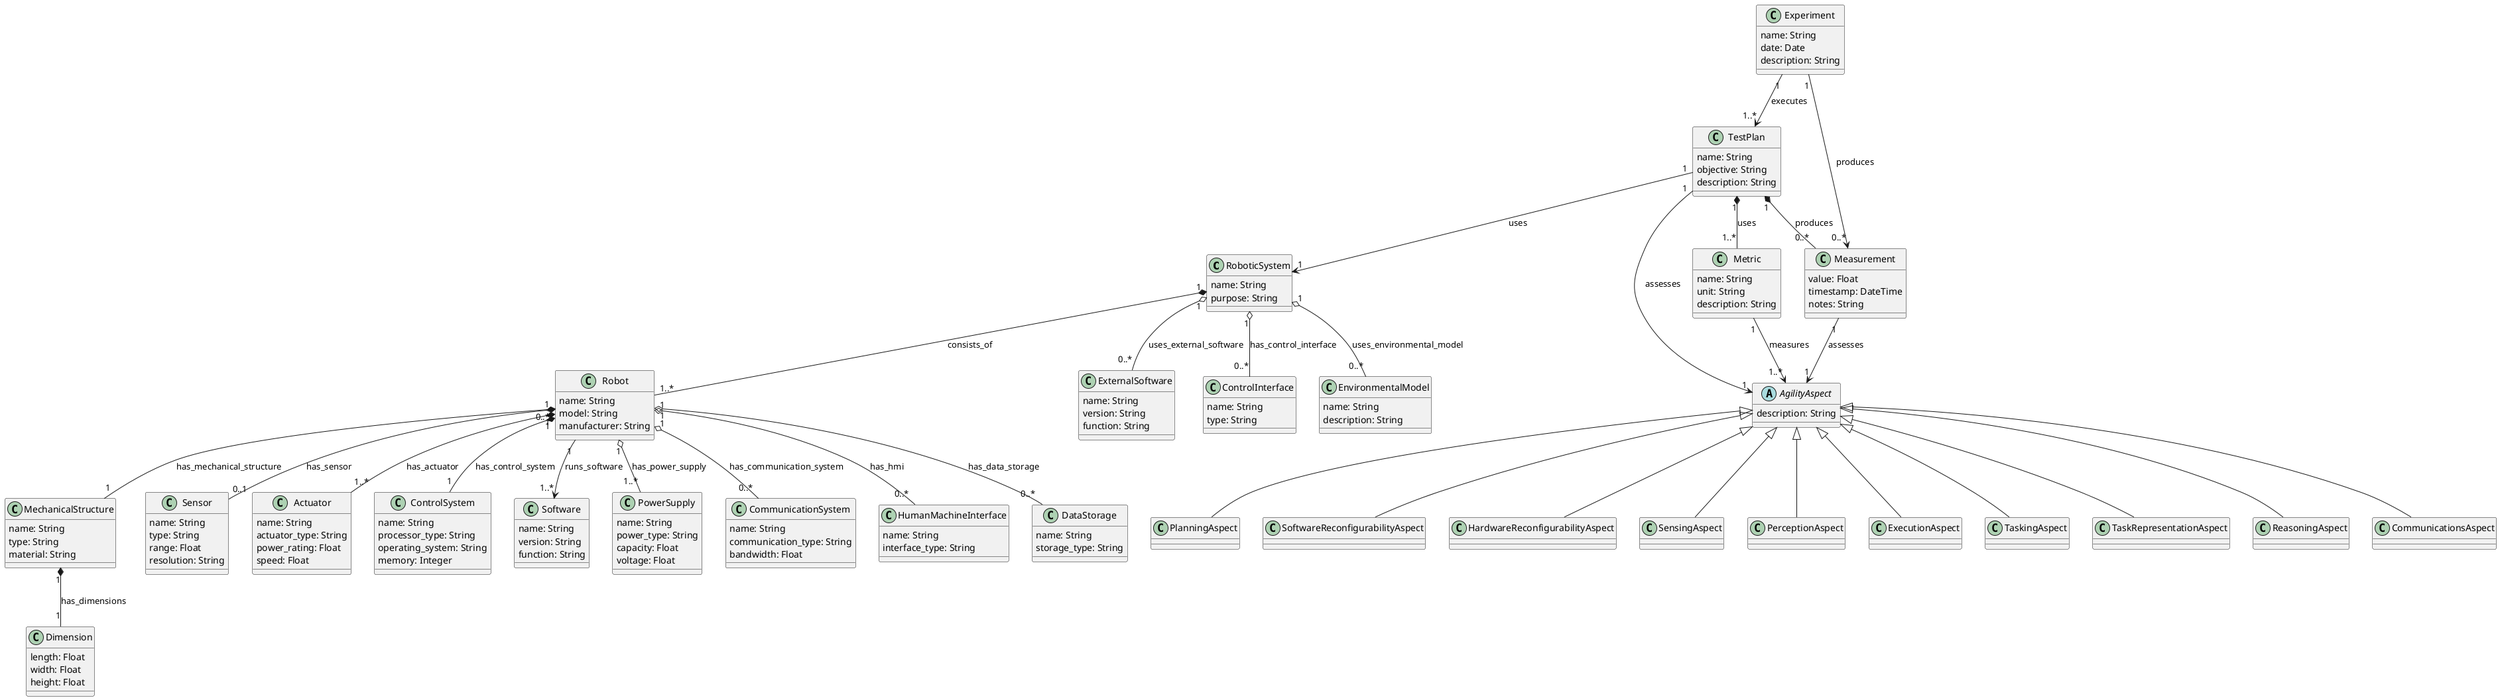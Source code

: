 @startuml

' Define Classes
class RoboticSystem {
    name: String
    purpose: String
}

class Robot {
    name: String
    model: String
    manufacturer: String
}

class MechanicalStructure {
    name: String
    type: String
    material: String
}

class Dimension {
    length: Float
    width: Float
    height: Float
}

class Sensor {
    name: String
    type: String
    range: Float
    resolution: String
}

class Actuator {
    name: String
    actuator_type: String
    power_rating: Float
    speed: Float
}

class ControlSystem {
    name: String
    processor_type: String
    operating_system: String
    memory: Integer
}

class Software {
    name: String
    version: String
    function: String
}

class PowerSupply {
    name: String
    power_type: String
    capacity: Float
    voltage: Float
}

class CommunicationSystem {
    name: String
    communication_type: String
    bandwidth: Float
}

class HumanMachineInterface {
    name: String
    interface_type: String
}

class DataStorage {
    name: String
    storage_type: String
}

class ExternalSoftware {
    name: String
    version: String
    function: String
}

class ControlInterface {
    name: String
    type: String
}

class EnvironmentalModel {
    name: String
    description: String
}

' Define the abstract class AgilityAspect
abstract class AgilityAspect {
    description: String
}

' Define subclasses of AgilityAspect
class PlanningAspect
class SoftwareReconfigurabilityAspect
class HardwareReconfigurabilityAspect
class SensingAspect
class PerceptionAspect
class ExecutionAspect
class TaskingAspect
class TaskRepresentationAspect
class ReasoningAspect
class CommunicationsAspect

' Establish inheritance relationships
AgilityAspect <|-- PlanningAspect
AgilityAspect <|-- SoftwareReconfigurabilityAspect
AgilityAspect <|-- HardwareReconfigurabilityAspect
AgilityAspect <|-- SensingAspect
AgilityAspect <|-- PerceptionAspect
AgilityAspect <|-- ExecutionAspect
AgilityAspect <|-- TaskingAspect
AgilityAspect <|-- TaskRepresentationAspect
AgilityAspect <|-- ReasoningAspect
AgilityAspect <|-- CommunicationsAspect

' Define TestPlan class
class TestPlan {
    name: String
    objective: String
    description: String
}

class Metric {
    name: String
    unit: String
    description: String
}

class Measurement {
    value: Float
    timestamp: DateTime
    notes: String
}

class Experiment {
    name: String
    date: Date
    description: String
}

' Define Relationships

' Composition: RoboticSystem consists of one or more Robots
RoboticSystem "1" *-- "1..*" Robot : consists_of

' Composition: Robot has a MechanicalStructure
Robot "1" *-- "1" MechanicalStructure : has_mechanical_structure

' Composition: MechanicalStructure has Dimensions
MechanicalStructure "1" *-- "1" Dimension : has_dimensions

' Composition: Robot has a ControlSystem
Robot "1" *-- "1" ControlSystem : has_control_system

' Composition: Robot has Actuators
Robot "1" *-- "1..*" Actuator : has_actuator

' Aggregation: Robot has Sensors
Robot "0..*" o-- "0..1" Sensor : has_sensor

' Aggregation: Robot has PowerSupply
Robot "1" o-- "1..*" PowerSupply : has_power_supply

' Association: Robot runs Software
Robot "1" --> "1..*" Software : runs_software

' Aggregation: Robot has CommunicationSystems
Robot "1" o-- "0..*" CommunicationSystem : has_communication_system

' Aggregation: Robot has HumanMachineInterfaces
Robot "1" o-- "0..*" HumanMachineInterface : has_hmi

' Aggregation: Robot has DataStorage
Robot "1" o-- "0..*" DataStorage : has_data_storage

' Aggregation: RoboticSystem uses ExternalSoftware
RoboticSystem "1" o-- "0..*" ExternalSoftware : uses_external_software

' Aggregation: RoboticSystem has ControlInterfaces
RoboticSystem "1" o-- "0..*" ControlInterface : has_control_interface

' Aggregation: RoboticSystem uses EnvironmentalModels
RoboticSystem "1" o-- "0..*" EnvironmentalModel : uses_environmental_model

' TestPlan uses RoboticSystem
TestPlan "1" --> "1" RoboticSystem : uses

' TestPlan assesses AgilityAspect
TestPlan "1" --> "1" AgilityAspect : assesses

' Composition: TestPlan uses Metrics
TestPlan "1" *-- "1..*" Metric : uses

' Association: Metric measures AgilityAspect
Metric "1" --> "1..*" AgilityAspect : measures

' Composition: TestPlan produces Measurements
TestPlan "1" *-- "0..*" Measurement : produces

' Association: Measurement assesses AgilityAspect
Measurement "1" --> "1" AgilityAspect : assesses

' Experiment executes TestPlan
Experiment "1" --> "1..*" TestPlan : executes

' Experiment produces Measurements
Experiment "1" --> "0..*" Measurement : produces

@enduml
